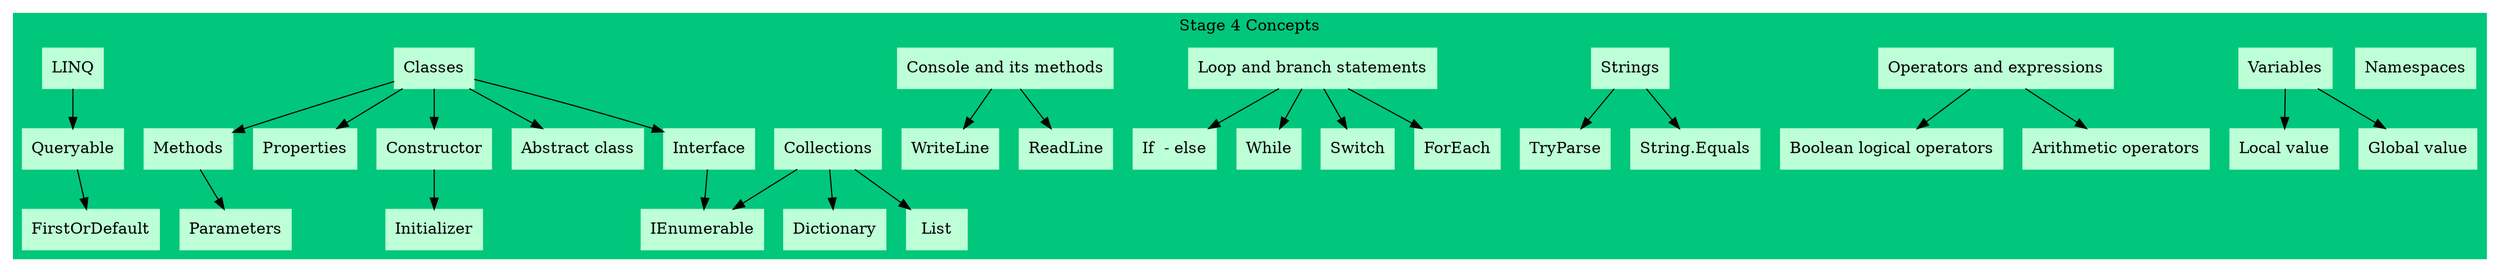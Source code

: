 
digraph ConceptsMap {

	subgraph cluster_0 {
		style=filled;
		color="#00c77b";
        
		node [style = filled color = "#bdffd7" shape = box] Namespaces;
        node [] Variables;
		node [] "Operators and expressions";
		node [] Strings;
        node [] "Loop and branch statements";
		node [] "Console and its methods"; 
		node [] Collections;
        node [] Classes;

		LINQ -> Queryable -> FirstOrDefault;

        Classes -> Methods -> Parameters;
		Classes -> Properties;
		Classes -> Constructor -> Initializer;
		Classes -> "Abstract class";
		Classes -> Interface;

		Interface -> IEnumerable;

		Collections -> Dictionary;
		Collections -> List;
		Collections -> IEnumerable;

		"Console and its methods" -> "WriteLine";
		"Console and its methods" -> "ReadLine";

		"Loop and branch statements" -> "If  - else"
		"Loop and branch statements" -> "While";
		"Loop and branch statements" -> "Switch";
		"Loop and branch statements" -> ForEach;

		"Operators and expressions" -> "Boolean logical operators";
		"Operators and expressions" -> "Arithmetic operators";

		Variables -> "Local value";
		Variables -> "Global value";

		Strings -> TryParse;
		Strings -> "String.Equals";

		
		label = "Stage 4 Concepts";
	}

}
